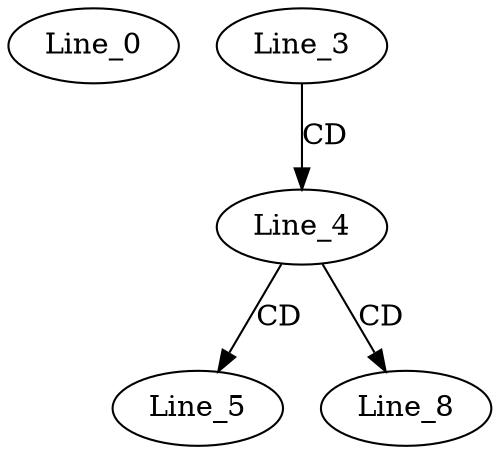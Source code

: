 digraph G {
  Line_0;
  Line_3;
  Line_4;
  Line_5;
  Line_8;
  Line_3 -> Line_4 [ label="CD" ];
  Line_4 -> Line_5 [ label="CD" ];
  Line_4 -> Line_8 [ label="CD" ];
}
